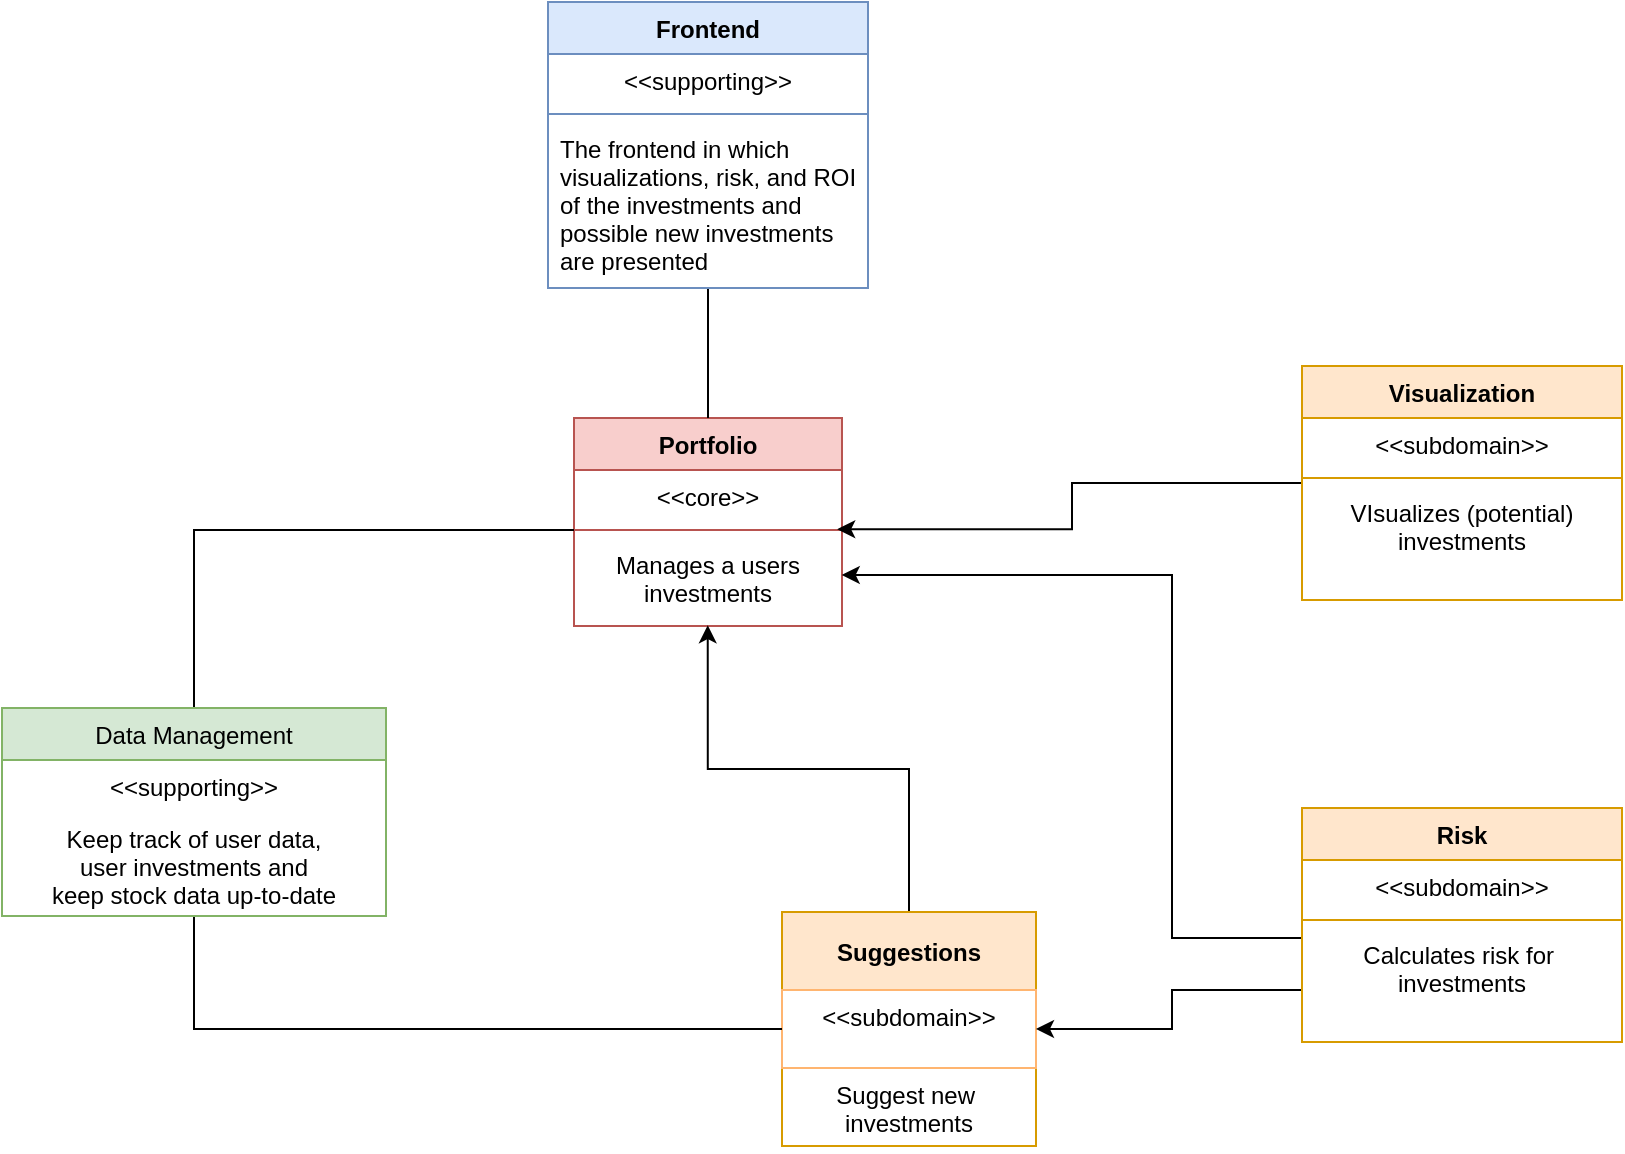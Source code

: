 <mxfile version="20.7.4" type="device"><diagram id="yeP0WfAjVMClLx0-qAxQ" name="Page-1"><mxGraphModel dx="1700" dy="1533" grid="1" gridSize="13" guides="1" tooltips="1" connect="1" arrows="1" fold="1" page="0" pageScale="1" pageWidth="850" pageHeight="1100" math="0" shadow="0"><root><mxCell id="0"/><mxCell id="1" parent="0"/><mxCell id="JE3gUee1A4f3gFkFFz_t-2" value="Portfolio" style="swimlane;fontStyle=1;align=center;verticalAlign=top;childLayout=stackLayout;horizontal=1;startSize=26;horizontalStack=0;resizeParent=1;resizeParentMax=0;resizeLast=0;collapsible=1;marginBottom=0;fillColor=#f8cecc;strokeColor=#b85450;" parent="1" vertex="1"><mxGeometry x="247" y="-247" width="134" height="104" as="geometry"/></mxCell><mxCell id="JE3gUee1A4f3gFkFFz_t-3" value="&lt;&lt;core&gt;&gt;" style="text;strokeColor=none;fillColor=none;align=center;verticalAlign=top;spacingLeft=4;spacingRight=4;overflow=hidden;rotatable=0;points=[[0,0.5],[1,0.5]];portConstraint=eastwest;" parent="JE3gUee1A4f3gFkFFz_t-2" vertex="1"><mxGeometry y="26" width="134" height="26" as="geometry"/></mxCell><mxCell id="JE3gUee1A4f3gFkFFz_t-4" value="" style="line;strokeWidth=1;fillColor=none;align=left;verticalAlign=middle;spacingTop=-1;spacingLeft=3;spacingRight=3;rotatable=0;labelPosition=right;points=[];portConstraint=eastwest;strokeColor=inherit;" parent="JE3gUee1A4f3gFkFFz_t-2" vertex="1"><mxGeometry y="52" width="134" height="8" as="geometry"/></mxCell><mxCell id="JE3gUee1A4f3gFkFFz_t-5" value="Manages a users &#10;investments&#10;" style="text;strokeColor=none;fillColor=none;align=center;verticalAlign=top;spacingLeft=4;spacingRight=4;overflow=hidden;rotatable=0;points=[[0,0.5],[1,0.5]];portConstraint=eastwest;" parent="JE3gUee1A4f3gFkFFz_t-2" vertex="1"><mxGeometry y="60" width="134" height="44" as="geometry"/></mxCell><mxCell id="JE3gUee1A4f3gFkFFz_t-28" style="edgeStyle=orthogonalEdgeStyle;rounded=0;orthogonalLoop=1;jettySize=auto;html=1;entryX=0.499;entryY=0.991;entryDx=0;entryDy=0;entryPerimeter=0;" parent="1" source="JE3gUee1A4f3gFkFFz_t-18" target="JE3gUee1A4f3gFkFFz_t-5" edge="1"><mxGeometry relative="1" as="geometry"/></mxCell><mxCell id="JE3gUee1A4f3gFkFFz_t-18" value="Suggestions" style="swimlane;fontStyle=1;childLayout=stackLayout;horizontal=1;startSize=39;fillColor=#ffe6cc;horizontalStack=0;resizeParent=1;resizeParentMax=0;resizeLast=0;collapsible=1;marginBottom=0;strokeColor=#d79b00;" parent="1" vertex="1"><mxGeometry x="351" width="127" height="117" as="geometry"><mxRectangle x="364" y="-13" width="104" height="39" as="alternateBounds"/></mxGeometry></mxCell><mxCell id="JE3gUee1A4f3gFkFFz_t-76" value="&lt;&lt;subdomain&gt;&gt;" style="text;align=center;verticalAlign=top;spacingLeft=4;spacingRight=4;overflow=hidden;rotatable=0;points=[[0,0.5],[1,0.5]];portConstraint=eastwest;strokeColor=#FFB570;" parent="JE3gUee1A4f3gFkFFz_t-18" vertex="1"><mxGeometry y="39" width="127" height="39" as="geometry"/></mxCell><mxCell id="JE3gUee1A4f3gFkFFz_t-19" value="Suggest new &#10;investments" style="text;strokeColor=none;fillColor=none;align=center;verticalAlign=top;spacingLeft=4;spacingRight=4;overflow=hidden;rotatable=0;points=[[0,0.5],[1,0.5]];portConstraint=eastwest;" parent="JE3gUee1A4f3gFkFFz_t-18" vertex="1"><mxGeometry y="78" width="127" height="39" as="geometry"/></mxCell><mxCell id="JE3gUee1A4f3gFkFFz_t-61" style="edgeStyle=orthogonalEdgeStyle;rounded=0;orthogonalLoop=1;jettySize=auto;html=1;entryX=0.982;entryY=0.452;entryDx=0;entryDy=0;entryPerimeter=0;endArrow=classic;endFill=1;" parent="1" source="JE3gUee1A4f3gFkFFz_t-56" target="JE3gUee1A4f3gFkFFz_t-4" edge="1"><mxGeometry relative="1" as="geometry"/></mxCell><mxCell id="JE3gUee1A4f3gFkFFz_t-56" value="Visualization" style="swimlane;fontStyle=1;align=center;verticalAlign=top;childLayout=stackLayout;horizontal=1;startSize=26;horizontalStack=0;resizeParent=1;resizeParentMax=0;resizeLast=0;collapsible=1;marginBottom=0;fillColor=#ffe6cc;strokeColor=#d79b00;" parent="1" vertex="1"><mxGeometry x="611" y="-273" width="160" height="117" as="geometry"/></mxCell><mxCell id="JE3gUee1A4f3gFkFFz_t-57" value="&lt;&lt;subdomain&gt;&gt;" style="text;strokeColor=none;fillColor=none;align=center;verticalAlign=top;spacingLeft=4;spacingRight=4;overflow=hidden;rotatable=0;points=[[0,0.5],[1,0.5]];portConstraint=eastwest;" parent="JE3gUee1A4f3gFkFFz_t-56" vertex="1"><mxGeometry y="26" width="160" height="26" as="geometry"/></mxCell><mxCell id="JE3gUee1A4f3gFkFFz_t-58" value="" style="line;strokeWidth=1;fillColor=none;align=left;verticalAlign=middle;spacingTop=-1;spacingLeft=3;spacingRight=3;rotatable=0;labelPosition=right;points=[];portConstraint=eastwest;strokeColor=inherit;" parent="JE3gUee1A4f3gFkFFz_t-56" vertex="1"><mxGeometry y="52" width="160" height="8" as="geometry"/></mxCell><mxCell id="JE3gUee1A4f3gFkFFz_t-59" value="VIsualizes (potential)&#10;investments" style="text;strokeColor=none;fillColor=none;align=center;verticalAlign=top;spacingLeft=4;spacingRight=4;overflow=hidden;rotatable=0;points=[[0,0.5],[1,0.5]];portConstraint=eastwest;" parent="JE3gUee1A4f3gFkFFz_t-56" vertex="1"><mxGeometry y="60" width="160" height="57" as="geometry"/></mxCell><mxCell id="JE3gUee1A4f3gFkFFz_t-81" style="edgeStyle=orthogonalEdgeStyle;rounded=0;orthogonalLoop=1;jettySize=auto;html=1;entryX=0.999;entryY=0.42;entryDx=0;entryDy=0;entryPerimeter=0;endArrow=classic;endFill=1;" parent="1" source="JE3gUee1A4f3gFkFFz_t-62" target="JE3gUee1A4f3gFkFFz_t-5" edge="1"><mxGeometry relative="1" as="geometry"><Array as="points"><mxPoint x="546" y="13"/><mxPoint x="546" y="-169"/></Array></mxGeometry></mxCell><mxCell id="JE3gUee1A4f3gFkFFz_t-82" style="edgeStyle=orthogonalEdgeStyle;rounded=0;orthogonalLoop=1;jettySize=auto;html=1;entryX=1;entryY=0.5;entryDx=0;entryDy=0;endArrow=classic;endFill=1;" parent="1" source="JE3gUee1A4f3gFkFFz_t-62" target="JE3gUee1A4f3gFkFFz_t-76" edge="1"><mxGeometry relative="1" as="geometry"><Array as="points"><mxPoint x="546" y="39"/><mxPoint x="546" y="59"/></Array></mxGeometry></mxCell><mxCell id="JE3gUee1A4f3gFkFFz_t-62" value="Risk" style="swimlane;fontStyle=1;align=center;verticalAlign=top;childLayout=stackLayout;horizontal=1;startSize=26;horizontalStack=0;resizeParent=1;resizeParentMax=0;resizeLast=0;collapsible=1;marginBottom=0;fillColor=#ffe6cc;strokeColor=#d79b00;" parent="1" vertex="1"><mxGeometry x="611" y="-52" width="160" height="117" as="geometry"/></mxCell><mxCell id="JE3gUee1A4f3gFkFFz_t-63" value="&lt;&lt;subdomain&gt;&gt;" style="text;strokeColor=none;fillColor=none;align=center;verticalAlign=top;spacingLeft=4;spacingRight=4;overflow=hidden;rotatable=0;points=[[0,0.5],[1,0.5]];portConstraint=eastwest;" parent="JE3gUee1A4f3gFkFFz_t-62" vertex="1"><mxGeometry y="26" width="160" height="26" as="geometry"/></mxCell><mxCell id="JE3gUee1A4f3gFkFFz_t-64" value="" style="line;strokeWidth=1;fillColor=none;align=left;verticalAlign=middle;spacingTop=-1;spacingLeft=3;spacingRight=3;rotatable=0;labelPosition=right;points=[];portConstraint=eastwest;strokeColor=inherit;" parent="JE3gUee1A4f3gFkFFz_t-62" vertex="1"><mxGeometry y="52" width="160" height="8" as="geometry"/></mxCell><mxCell id="JE3gUee1A4f3gFkFFz_t-65" value="Calculates risk for &#10;investments" style="text;strokeColor=none;fillColor=none;align=center;verticalAlign=top;spacingLeft=4;spacingRight=4;overflow=hidden;rotatable=0;points=[[0,0.5],[1,0.5]];portConstraint=eastwest;" parent="JE3gUee1A4f3gFkFFz_t-62" vertex="1"><mxGeometry y="60" width="160" height="57" as="geometry"/></mxCell><mxCell id="JE3gUee1A4f3gFkFFz_t-87" style="edgeStyle=orthogonalEdgeStyle;rounded=0;orthogonalLoop=1;jettySize=auto;html=1;endArrow=none;endFill=0;" parent="1" source="JE3gUee1A4f3gFkFFz_t-83" target="JE3gUee1A4f3gFkFFz_t-4" edge="1"><mxGeometry relative="1" as="geometry"/></mxCell><mxCell id="JE3gUee1A4f3gFkFFz_t-88" style="edgeStyle=orthogonalEdgeStyle;rounded=0;orthogonalLoop=1;jettySize=auto;html=1;entryX=0;entryY=0.5;entryDx=0;entryDy=0;endArrow=none;endFill=0;" parent="1" source="JE3gUee1A4f3gFkFFz_t-83" target="JE3gUee1A4f3gFkFFz_t-76" edge="1"><mxGeometry relative="1" as="geometry"/></mxCell><mxCell id="JE3gUee1A4f3gFkFFz_t-83" value="Data Management" style="swimlane;fontStyle=0;childLayout=stackLayout;horizontal=1;startSize=26;fillColor=#d5e8d4;horizontalStack=0;resizeParent=1;resizeParentMax=0;resizeLast=0;collapsible=1;marginBottom=0;rounded=0;labelBackgroundColor=none;labelBorderColor=none;strokeColor=#82b366;html=0;" parent="1" vertex="1"><mxGeometry x="-39" y="-102" width="192" height="104" as="geometry"/></mxCell><mxCell id="JE3gUee1A4f3gFkFFz_t-84" value="&lt;&lt;supporting&gt;&gt;" style="text;strokeColor=none;fillColor=none;align=center;verticalAlign=top;spacingLeft=4;spacingRight=4;overflow=hidden;rotatable=0;points=[[0,0.5],[1,0.5]];portConstraint=eastwest;rounded=0;labelBackgroundColor=none;labelBorderColor=none;html=0;" parent="JE3gUee1A4f3gFkFFz_t-83" vertex="1"><mxGeometry y="26" width="192" height="26" as="geometry"/></mxCell><mxCell id="psxmYn88vaj9hZd8D5Vh-1" value="Keep track of user data,&#10;user investments and&#10;keep stock data up-to-date" style="text;strokeColor=none;fillColor=none;align=center;verticalAlign=top;spacingLeft=4;spacingRight=4;overflow=hidden;rotatable=0;points=[[0,0.5],[1,0.5]];portConstraint=eastwest;rounded=0;labelBackgroundColor=none;labelBorderColor=none;html=0;" vertex="1" parent="JE3gUee1A4f3gFkFFz_t-83"><mxGeometry y="52" width="192" height="52" as="geometry"/></mxCell><mxCell id="JE3gUee1A4f3gFkFFz_t-99" style="edgeStyle=orthogonalEdgeStyle;rounded=0;orthogonalLoop=1;jettySize=auto;html=1;entryX=0.5;entryY=0;entryDx=0;entryDy=0;endArrow=none;endFill=0;" parent="1" source="JE3gUee1A4f3gFkFFz_t-95" target="JE3gUee1A4f3gFkFFz_t-2" edge="1"><mxGeometry relative="1" as="geometry"/></mxCell><mxCell id="JE3gUee1A4f3gFkFFz_t-95" value="Frontend" style="swimlane;fontStyle=1;align=center;verticalAlign=top;childLayout=stackLayout;horizontal=1;startSize=26;horizontalStack=0;resizeParent=1;resizeParentMax=0;resizeLast=0;collapsible=1;marginBottom=0;rounded=0;labelBackgroundColor=none;labelBorderColor=none;strokeColor=#6c8ebf;html=0;fillColor=#dae8fc;" parent="1" vertex="1"><mxGeometry x="234" y="-455" width="160" height="143" as="geometry"/></mxCell><mxCell id="JE3gUee1A4f3gFkFFz_t-96" value="&lt;&lt;supporting&gt;&gt;" style="text;strokeColor=none;fillColor=none;align=center;verticalAlign=top;spacingLeft=4;spacingRight=4;overflow=hidden;rotatable=0;points=[[0,0.5],[1,0.5]];portConstraint=eastwest;rounded=0;labelBackgroundColor=none;labelBorderColor=none;html=0;" parent="JE3gUee1A4f3gFkFFz_t-95" vertex="1"><mxGeometry y="26" width="160" height="26" as="geometry"/></mxCell><mxCell id="JE3gUee1A4f3gFkFFz_t-97" value="" style="line;strokeWidth=1;fillColor=none;align=left;verticalAlign=middle;spacingTop=-1;spacingLeft=3;spacingRight=3;rotatable=0;labelPosition=right;points=[];portConstraint=eastwest;strokeColor=inherit;rounded=0;labelBackgroundColor=none;labelBorderColor=none;html=0;" parent="JE3gUee1A4f3gFkFFz_t-95" vertex="1"><mxGeometry y="52" width="160" height="8" as="geometry"/></mxCell><mxCell id="JE3gUee1A4f3gFkFFz_t-98" value="The frontend in which &#10;visualizations, risk, and ROI&#10;of the investments and &#10;possible new investments&#10;are presented" style="text;strokeColor=none;fillColor=none;align=left;verticalAlign=top;spacingLeft=4;spacingRight=4;overflow=hidden;rotatable=0;points=[[0,0.5],[1,0.5]];portConstraint=eastwest;rounded=0;labelBackgroundColor=none;labelBorderColor=none;html=0;" parent="JE3gUee1A4f3gFkFFz_t-95" vertex="1"><mxGeometry y="60" width="160" height="83" as="geometry"/></mxCell></root></mxGraphModel></diagram></mxfile>